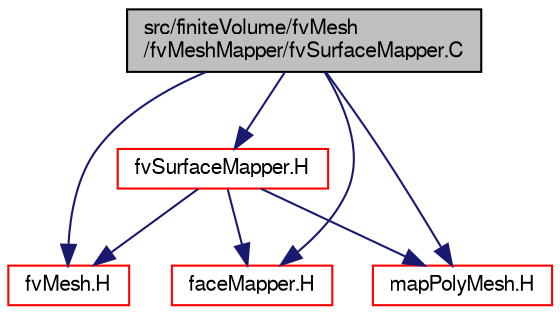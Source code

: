 digraph "src/finiteVolume/fvMesh/fvMeshMapper/fvSurfaceMapper.C"
{
  bgcolor="transparent";
  edge [fontname="FreeSans",fontsize="10",labelfontname="FreeSans",labelfontsize="10"];
  node [fontname="FreeSans",fontsize="10",shape=record];
  Node0 [label="src/finiteVolume/fvMesh\l/fvMeshMapper/fvSurfaceMapper.C",height=0.2,width=0.4,color="black", fillcolor="grey75", style="filled", fontcolor="black"];
  Node0 -> Node1 [color="midnightblue",fontsize="10",style="solid",fontname="FreeSans"];
  Node1 [label="fvSurfaceMapper.H",height=0.2,width=0.4,color="red",URL="$a03557.html"];
  Node1 -> Node84 [color="midnightblue",fontsize="10",style="solid",fontname="FreeSans"];
  Node84 [label="fvMesh.H",height=0.2,width=0.4,color="red",URL="$a03533.html"];
  Node1 -> Node270 [color="midnightblue",fontsize="10",style="solid",fontname="FreeSans"];
  Node270 [label="faceMapper.H",height=0.2,width=0.4,color="red",URL="$a11558.html"];
  Node1 -> Node271 [color="midnightblue",fontsize="10",style="solid",fontname="FreeSans"];
  Node271 [label="mapPolyMesh.H",height=0.2,width=0.4,color="red",URL="$a11597.html"];
  Node0 -> Node84 [color="midnightblue",fontsize="10",style="solid",fontname="FreeSans"];
  Node0 -> Node271 [color="midnightblue",fontsize="10",style="solid",fontname="FreeSans"];
  Node0 -> Node270 [color="midnightblue",fontsize="10",style="solid",fontname="FreeSans"];
}

